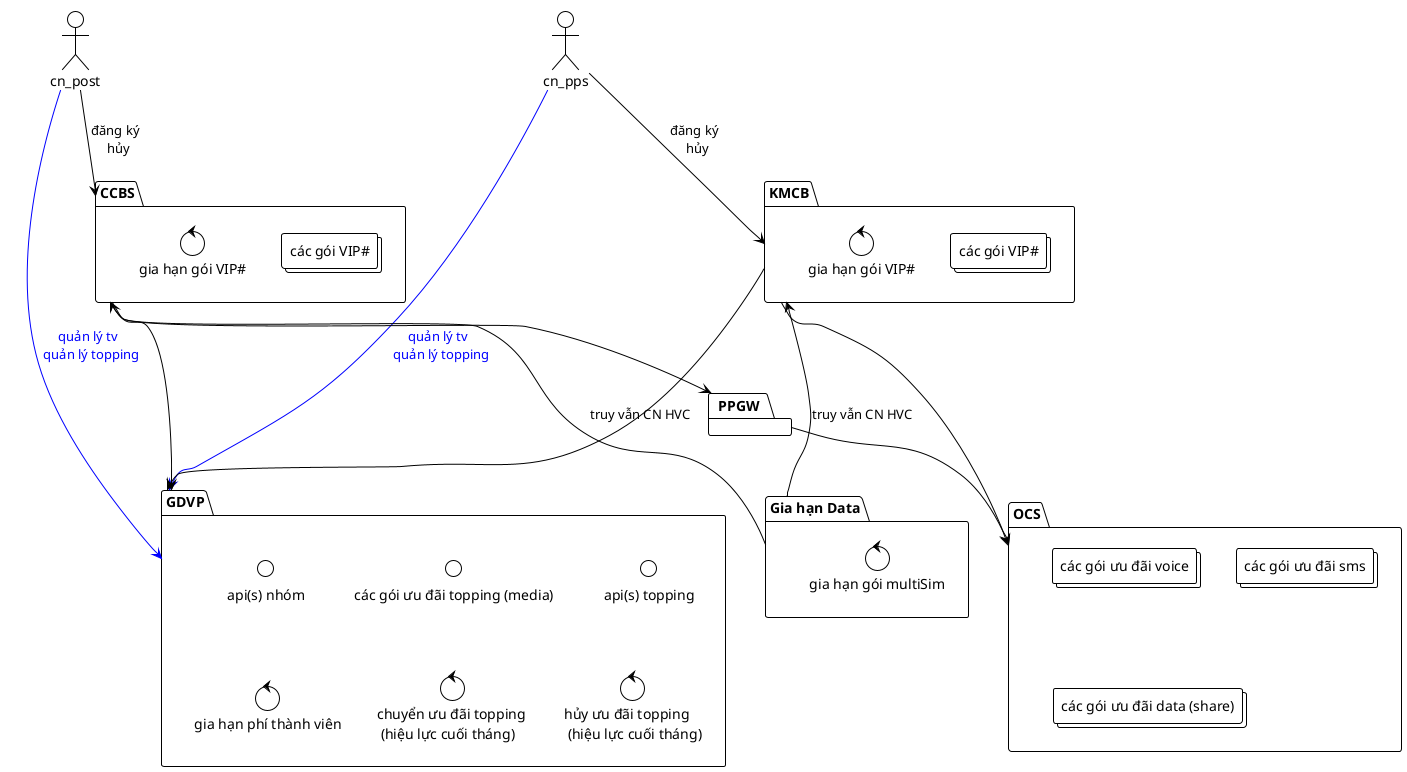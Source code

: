 @startuml
'https://plantuml.com/deployment-diagram
!theme plain

actor cn_post
actor cn_pps

package "CCBS" as CCBS{
    collections "các gói VIP#" as PKG_VIP_POST
    control "gia hạn gói VIP#" as JOB_RENEW_POST
}

package "KMCB" as KMCB{
    collections "các gói VIP#" as PKG_VIP_PPS
    control "gia hạn gói VIP#" as JOB_RENEW_PPS
}

package PPGW as PPGW{

}

package "OCS" as OCS{
    collections "các gói ưu đãi voice" as OFFER_VOICE
    collections "các gói ưu đãi sms" as OFFER_SMS
    collections "các gói ưu đãi data (share)" as OFFER_DATA
}

package "GDVP" as GDVP{
    interface  "api(s) nhóm" as COMMUNITY
    interface  "các gói ưu đãi topping (media)" as OFFER_TOPPING
    interface "api(s) topping" as OFFER_TOPPING_API
    control "gia hạn phí thành viên" as JOB_COMMUNITY_RENEW
    control "chuyển ưu đãi topping \n (hiệu lực cuối tháng)" as JOB_TOPPING_CHANGE
    control "hủy ưu đãi topping \n (hiệu lực cuối tháng)" as JOB_TOPPING_CANCEL
}

package "Gia hạn Data" as DATA_RENEW_JOBS{
    control "gia hạn gói multiSim" as JOB_RENEW_MULTI_SIM
}

cn_post --> CCBS : đăng ký \n hủy
cn_pps --> KMCB : đăng ký \n hủy
cn_post ---> GDVP #line:blue;text:blue : quản lý tv \n quản lý topping
cn_pps ---> GDVP #line:blue;text:blue : quản lý tv \n quản lý topping

KMCB --> OCS
CCBS --> PPGW
PPGW --> OCS

KMCB ---> GDVP
CCBS ---> GDVP

CCBS <--- DATA_RENEW_JOBS : truy vẫn CN HVC
KMCB <--- DATA_RENEW_JOBS : truy vẫn CN HVC
@enduml
